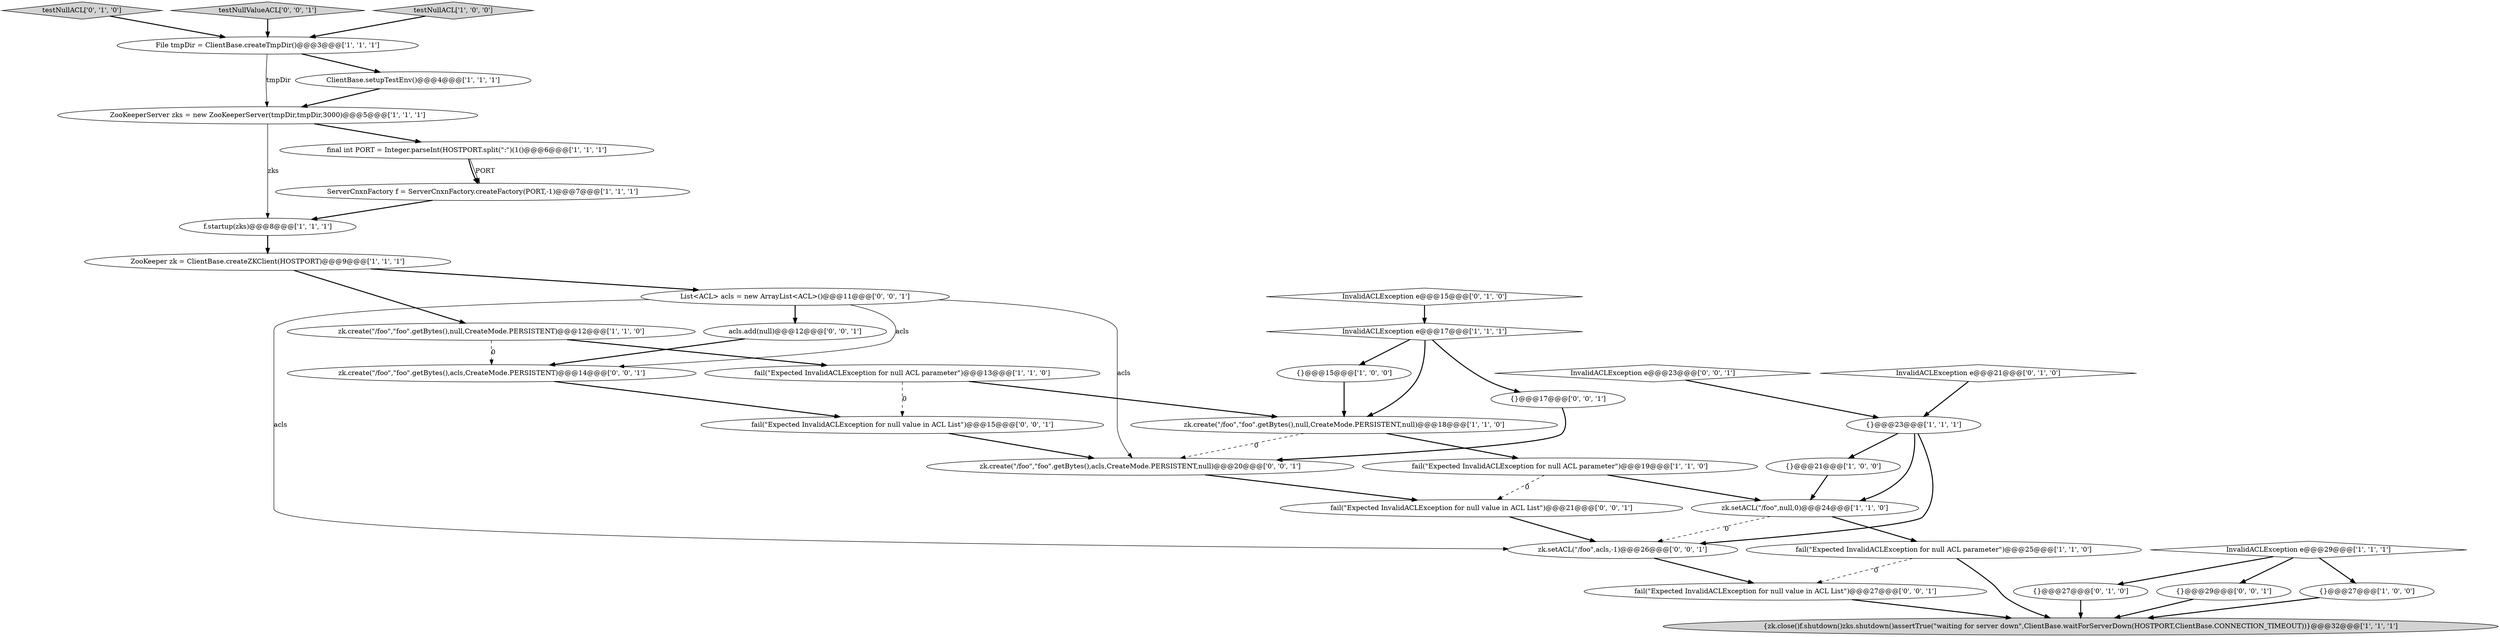 digraph {
1 [style = filled, label = "f.startup(zks)@@@8@@@['1', '1', '1']", fillcolor = white, shape = ellipse image = "AAA0AAABBB1BBB"];
27 [style = filled, label = "InvalidACLException e@@@23@@@['0', '0', '1']", fillcolor = white, shape = diamond image = "AAA0AAABBB3BBB"];
10 [style = filled, label = "zk.setACL(\"/foo\",null,0)@@@24@@@['1', '1', '0']", fillcolor = white, shape = ellipse image = "AAA0AAABBB1BBB"];
35 [style = filled, label = "fail(\"Expected InvalidACLException for null value in ACL List\")@@@27@@@['0', '0', '1']", fillcolor = white, shape = ellipse image = "AAA0AAABBB3BBB"];
15 [style = filled, label = "zk.create(\"/foo\",\"foo\".getBytes(),null,CreateMode.PERSISTENT)@@@12@@@['1', '1', '0']", fillcolor = white, shape = ellipse image = "AAA0AAABBB1BBB"];
20 [style = filled, label = "InvalidACLException e@@@29@@@['1', '1', '1']", fillcolor = white, shape = diamond image = "AAA0AAABBB1BBB"];
17 [style = filled, label = "fail(\"Expected InvalidACLException for null ACL parameter\")@@@25@@@['1', '1', '0']", fillcolor = white, shape = ellipse image = "AAA0AAABBB1BBB"];
23 [style = filled, label = "testNullACL['0', '1', '0']", fillcolor = lightgray, shape = diamond image = "AAA0AAABBB2BBB"];
24 [style = filled, label = "{}@@@27@@@['0', '1', '0']", fillcolor = white, shape = ellipse image = "AAA0AAABBB2BBB"];
31 [style = filled, label = "{}@@@29@@@['0', '0', '1']", fillcolor = white, shape = ellipse image = "AAA0AAABBB3BBB"];
26 [style = filled, label = "fail(\"Expected InvalidACLException for null value in ACL List\")@@@21@@@['0', '0', '1']", fillcolor = white, shape = ellipse image = "AAA0AAABBB3BBB"];
33 [style = filled, label = "zk.create(\"/foo\",\"foo\".getBytes(),acls,CreateMode.PERSISTENT)@@@14@@@['0', '0', '1']", fillcolor = white, shape = ellipse image = "AAA0AAABBB3BBB"];
25 [style = filled, label = "acls.add(null)@@@12@@@['0', '0', '1']", fillcolor = white, shape = ellipse image = "AAA0AAABBB3BBB"];
2 [style = filled, label = "{zk.close()f.shutdown()zks.shutdown()assertTrue(\"waiting for server down\",ClientBase.waitForServerDown(HOSTPORT,ClientBase.CONNECTION_TIMEOUT))}@@@32@@@['1', '1', '1']", fillcolor = lightgray, shape = ellipse image = "AAA0AAABBB1BBB"];
36 [style = filled, label = "testNullValueACL['0', '0', '1']", fillcolor = lightgray, shape = diamond image = "AAA0AAABBB3BBB"];
9 [style = filled, label = "fail(\"Expected InvalidACLException for null ACL parameter\")@@@19@@@['1', '1', '0']", fillcolor = white, shape = ellipse image = "AAA0AAABBB1BBB"];
3 [style = filled, label = "ServerCnxnFactory f = ServerCnxnFactory.createFactory(PORT,-1)@@@7@@@['1', '1', '1']", fillcolor = white, shape = ellipse image = "AAA0AAABBB1BBB"];
11 [style = filled, label = "ZooKeeper zk = ClientBase.createZKClient(HOSTPORT)@@@9@@@['1', '1', '1']", fillcolor = white, shape = ellipse image = "AAA0AAABBB1BBB"];
22 [style = filled, label = "InvalidACLException e@@@15@@@['0', '1', '0']", fillcolor = white, shape = diamond image = "AAA0AAABBB2BBB"];
30 [style = filled, label = "fail(\"Expected InvalidACLException for null value in ACL List\")@@@15@@@['0', '0', '1']", fillcolor = white, shape = ellipse image = "AAA0AAABBB3BBB"];
34 [style = filled, label = "zk.setACL(\"/foo\",acls,-1)@@@26@@@['0', '0', '1']", fillcolor = white, shape = ellipse image = "AAA0AAABBB3BBB"];
8 [style = filled, label = "{}@@@15@@@['1', '0', '0']", fillcolor = white, shape = ellipse image = "AAA0AAABBB1BBB"];
5 [style = filled, label = "testNullACL['1', '0', '0']", fillcolor = lightgray, shape = diamond image = "AAA0AAABBB1BBB"];
16 [style = filled, label = "{}@@@23@@@['1', '1', '1']", fillcolor = white, shape = ellipse image = "AAA0AAABBB1BBB"];
21 [style = filled, label = "InvalidACLException e@@@21@@@['0', '1', '0']", fillcolor = white, shape = diamond image = "AAA0AAABBB2BBB"];
0 [style = filled, label = "{}@@@21@@@['1', '0', '0']", fillcolor = white, shape = ellipse image = "AAA0AAABBB1BBB"];
13 [style = filled, label = "ZooKeeperServer zks = new ZooKeeperServer(tmpDir,tmpDir,3000)@@@5@@@['1', '1', '1']", fillcolor = white, shape = ellipse image = "AAA0AAABBB1BBB"];
28 [style = filled, label = "List<ACL> acls = new ArrayList<ACL>()@@@11@@@['0', '0', '1']", fillcolor = white, shape = ellipse image = "AAA0AAABBB3BBB"];
12 [style = filled, label = "zk.create(\"/foo\",\"foo\".getBytes(),null,CreateMode.PERSISTENT,null)@@@18@@@['1', '1', '0']", fillcolor = white, shape = ellipse image = "AAA0AAABBB1BBB"];
6 [style = filled, label = "ClientBase.setupTestEnv()@@@4@@@['1', '1', '1']", fillcolor = white, shape = ellipse image = "AAA0AAABBB1BBB"];
32 [style = filled, label = "{}@@@17@@@['0', '0', '1']", fillcolor = white, shape = ellipse image = "AAA0AAABBB3BBB"];
14 [style = filled, label = "{}@@@27@@@['1', '0', '0']", fillcolor = white, shape = ellipse image = "AAA0AAABBB1BBB"];
7 [style = filled, label = "final int PORT = Integer.parseInt(HOSTPORT.split(\":\")(1()@@@6@@@['1', '1', '1']", fillcolor = white, shape = ellipse image = "AAA0AAABBB1BBB"];
19 [style = filled, label = "InvalidACLException e@@@17@@@['1', '1', '1']", fillcolor = white, shape = diamond image = "AAA0AAABBB1BBB"];
18 [style = filled, label = "fail(\"Expected InvalidACLException for null ACL parameter\")@@@13@@@['1', '1', '0']", fillcolor = white, shape = ellipse image = "AAA0AAABBB1BBB"];
4 [style = filled, label = "File tmpDir = ClientBase.createTmpDir()@@@3@@@['1', '1', '1']", fillcolor = white, shape = ellipse image = "AAA0AAABBB1BBB"];
29 [style = filled, label = "zk.create(\"/foo\",\"foo\".getBytes(),acls,CreateMode.PERSISTENT,null)@@@20@@@['0', '0', '1']", fillcolor = white, shape = ellipse image = "AAA0AAABBB3BBB"];
11->28 [style = bold, label=""];
16->0 [style = bold, label=""];
3->1 [style = bold, label=""];
24->2 [style = bold, label=""];
22->19 [style = bold, label=""];
19->12 [style = bold, label=""];
4->6 [style = bold, label=""];
16->10 [style = bold, label=""];
25->33 [style = bold, label=""];
28->33 [style = solid, label="acls"];
18->30 [style = dashed, label="0"];
10->34 [style = dashed, label="0"];
26->34 [style = bold, label=""];
36->4 [style = bold, label=""];
35->2 [style = bold, label=""];
17->35 [style = dashed, label="0"];
18->12 [style = bold, label=""];
23->4 [style = bold, label=""];
16->34 [style = bold, label=""];
31->2 [style = bold, label=""];
10->17 [style = bold, label=""];
20->14 [style = bold, label=""];
20->31 [style = bold, label=""];
13->1 [style = solid, label="zks"];
9->10 [style = bold, label=""];
27->16 [style = bold, label=""];
12->9 [style = bold, label=""];
15->18 [style = bold, label=""];
30->29 [style = bold, label=""];
19->8 [style = bold, label=""];
7->3 [style = bold, label=""];
11->15 [style = bold, label=""];
1->11 [style = bold, label=""];
29->26 [style = bold, label=""];
32->29 [style = bold, label=""];
0->10 [style = bold, label=""];
19->32 [style = bold, label=""];
4->13 [style = solid, label="tmpDir"];
17->2 [style = bold, label=""];
7->3 [style = solid, label="PORT"];
13->7 [style = bold, label=""];
6->13 [style = bold, label=""];
5->4 [style = bold, label=""];
9->26 [style = dashed, label="0"];
15->33 [style = dashed, label="0"];
12->29 [style = dashed, label="0"];
33->30 [style = bold, label=""];
21->16 [style = bold, label=""];
28->25 [style = bold, label=""];
14->2 [style = bold, label=""];
34->35 [style = bold, label=""];
20->24 [style = bold, label=""];
28->29 [style = solid, label="acls"];
8->12 [style = bold, label=""];
28->34 [style = solid, label="acls"];
}
